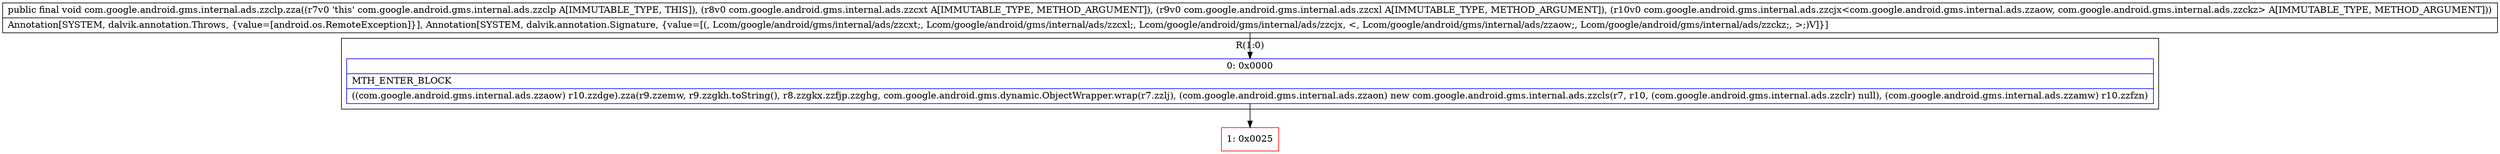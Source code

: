 digraph "CFG forcom.google.android.gms.internal.ads.zzclp.zza(Lcom\/google\/android\/gms\/internal\/ads\/zzcxt;Lcom\/google\/android\/gms\/internal\/ads\/zzcxl;Lcom\/google\/android\/gms\/internal\/ads\/zzcjx;)V" {
subgraph cluster_Region_829048912 {
label = "R(1:0)";
node [shape=record,color=blue];
Node_0 [shape=record,label="{0\:\ 0x0000|MTH_ENTER_BLOCK\l|((com.google.android.gms.internal.ads.zzaow) r10.zzdge).zza(r9.zzemw, r9.zzgkh.toString(), r8.zzgkx.zzfjp.zzghg, com.google.android.gms.dynamic.ObjectWrapper.wrap(r7.zzlj), (com.google.android.gms.internal.ads.zzaon) new com.google.android.gms.internal.ads.zzcls(r7, r10, (com.google.android.gms.internal.ads.zzclr) null), (com.google.android.gms.internal.ads.zzamw) r10.zzfzn)\l}"];
}
Node_1 [shape=record,color=red,label="{1\:\ 0x0025}"];
MethodNode[shape=record,label="{public final void com.google.android.gms.internal.ads.zzclp.zza((r7v0 'this' com.google.android.gms.internal.ads.zzclp A[IMMUTABLE_TYPE, THIS]), (r8v0 com.google.android.gms.internal.ads.zzcxt A[IMMUTABLE_TYPE, METHOD_ARGUMENT]), (r9v0 com.google.android.gms.internal.ads.zzcxl A[IMMUTABLE_TYPE, METHOD_ARGUMENT]), (r10v0 com.google.android.gms.internal.ads.zzcjx\<com.google.android.gms.internal.ads.zzaow, com.google.android.gms.internal.ads.zzckz\> A[IMMUTABLE_TYPE, METHOD_ARGUMENT]))  | Annotation[SYSTEM, dalvik.annotation.Throws, \{value=[android.os.RemoteException]\}], Annotation[SYSTEM, dalvik.annotation.Signature, \{value=[(, Lcom\/google\/android\/gms\/internal\/ads\/zzcxt;, Lcom\/google\/android\/gms\/internal\/ads\/zzcxl;, Lcom\/google\/android\/gms\/internal\/ads\/zzcjx, \<, Lcom\/google\/android\/gms\/internal\/ads\/zzaow;, Lcom\/google\/android\/gms\/internal\/ads\/zzckz;, \>;)V]\}]\l}"];
MethodNode -> Node_0;
Node_0 -> Node_1;
}

